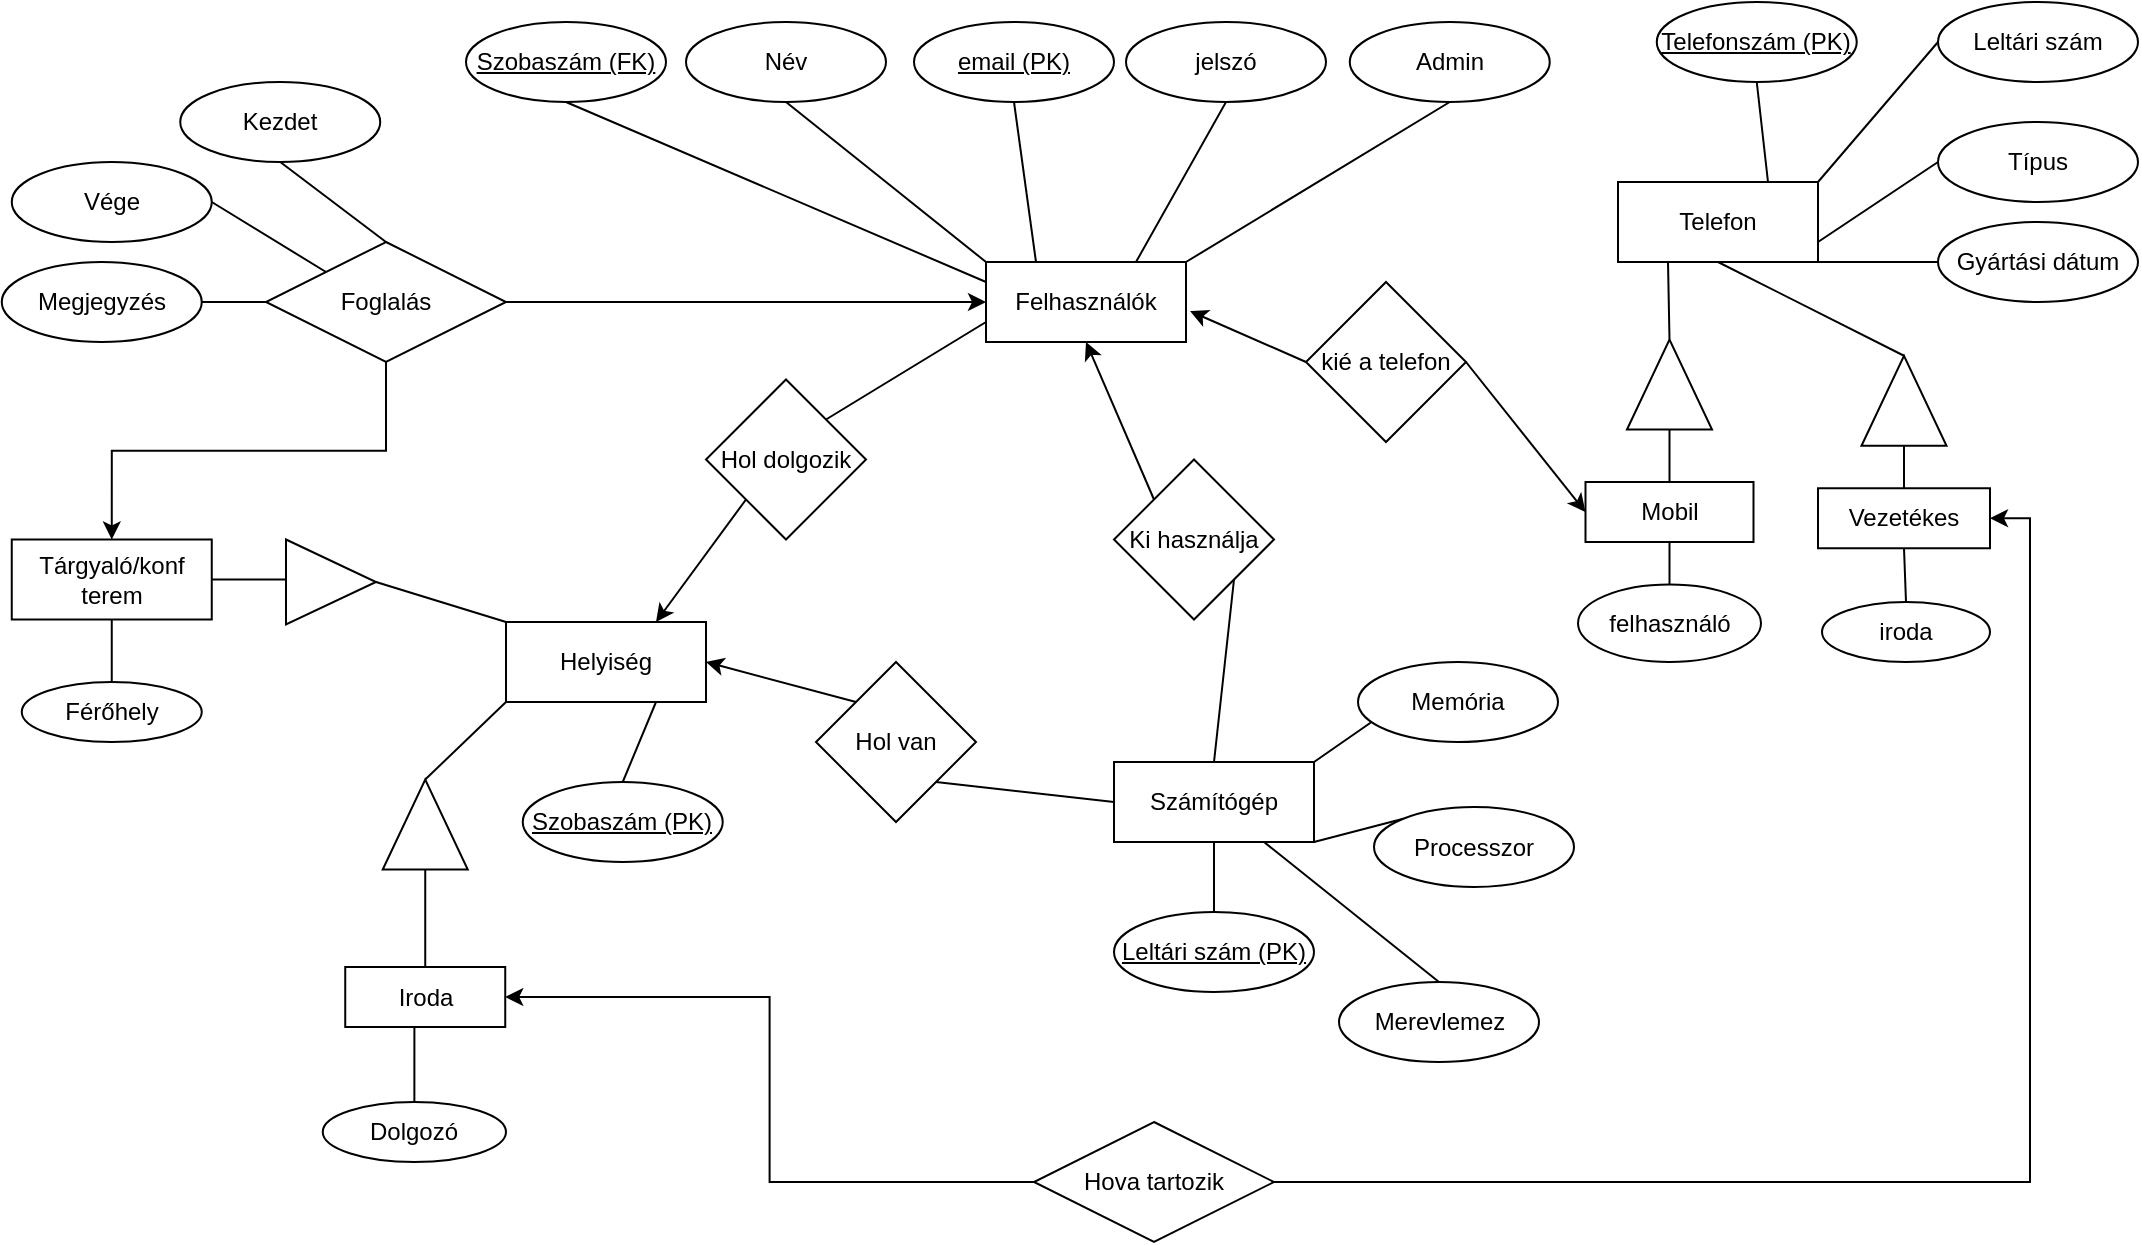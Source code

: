 <mxfile version="24.8.4">
  <diagram name="1 oldal" id="M2lxbGfFCIbtQnFnjS9T">
    <mxGraphModel dx="1928" dy="668" grid="1" gridSize="10" guides="1" tooltips="1" connect="1" arrows="1" fold="1" page="1" pageScale="1" pageWidth="827" pageHeight="1169" math="0" shadow="0">
      <root>
        <mxCell id="0" />
        <mxCell id="1" parent="0" />
        <mxCell id="wdO2a7Mc2enwkq9Drj_M-5" style="rounded=0;orthogonalLoop=1;jettySize=auto;html=1;exitX=0;exitY=0.25;exitDx=0;exitDy=0;entryX=0.5;entryY=1;entryDx=0;entryDy=0;endArrow=none;endFill=0;" edge="1" parent="1" source="J8be5djoPyq5z8u-Urgu-1" target="wdO2a7Mc2enwkq9Drj_M-6">
          <mxGeometry relative="1" as="geometry">
            <mxPoint x="150" y="80" as="targetPoint" />
          </mxGeometry>
        </mxCell>
        <mxCell id="J8be5djoPyq5z8u-Urgu-1" value="Felhasználók" style="whiteSpace=wrap;html=1;align=center;" parent="1" vertex="1">
          <mxGeometry x="350" y="140" width="100" height="40" as="geometry" />
        </mxCell>
        <mxCell id="nqwOCqm9ArOqmD_4J2SY-13" style="rounded=0;orthogonalLoop=1;jettySize=auto;html=1;exitX=0;exitY=0.5;exitDx=0;exitDy=0;entryX=1;entryY=1;entryDx=0;entryDy=0;endArrow=none;endFill=0;" parent="1" source="J8be5djoPyq5z8u-Urgu-3" target="nqwOCqm9ArOqmD_4J2SY-12" edge="1">
          <mxGeometry relative="1" as="geometry" />
        </mxCell>
        <mxCell id="J8be5djoPyq5z8u-Urgu-3" value="Számítógép" style="whiteSpace=wrap;html=1;align=center;" parent="1" vertex="1">
          <mxGeometry x="414" y="390" width="100" height="40" as="geometry" />
        </mxCell>
        <mxCell id="wdO2a7Mc2enwkq9Drj_M-1" style="rounded=0;orthogonalLoop=1;jettySize=auto;html=1;exitX=0.75;exitY=0;exitDx=0;exitDy=0;endArrow=none;endFill=0;entryX=0.5;entryY=1;entryDx=0;entryDy=0;" edge="1" parent="1" source="J8be5djoPyq5z8u-Urgu-4" target="wdO2a7Mc2enwkq9Drj_M-2">
          <mxGeometry relative="1" as="geometry">
            <mxPoint x="740" y="40" as="targetPoint" />
          </mxGeometry>
        </mxCell>
        <mxCell id="J8be5djoPyq5z8u-Urgu-4" value="Telefon" style="whiteSpace=wrap;html=1;align=center;" parent="1" vertex="1">
          <mxGeometry x="666" y="100" width="100" height="40" as="geometry" />
        </mxCell>
        <mxCell id="J8be5djoPyq5z8u-Urgu-21" style="rounded=0;orthogonalLoop=1;jettySize=auto;html=1;exitX=0.5;exitY=1;exitDx=0;exitDy=0;entryX=0;entryY=0;entryDx=0;entryDy=0;endArrow=none;endFill=0;" parent="1" source="J8be5djoPyq5z8u-Urgu-6" target="J8be5djoPyq5z8u-Urgu-1" edge="1">
          <mxGeometry relative="1" as="geometry" />
        </mxCell>
        <mxCell id="J8be5djoPyq5z8u-Urgu-6" value="Név" style="ellipse;whiteSpace=wrap;html=1;align=center;" parent="1" vertex="1">
          <mxGeometry x="200" y="20" width="100" height="40" as="geometry" />
        </mxCell>
        <mxCell id="J8be5djoPyq5z8u-Urgu-22" style="rounded=0;orthogonalLoop=1;jettySize=auto;html=1;exitX=0.5;exitY=1;exitDx=0;exitDy=0;entryX=0.25;entryY=0;entryDx=0;entryDy=0;endArrow=none;endFill=0;" parent="1" source="J8be5djoPyq5z8u-Urgu-7" target="J8be5djoPyq5z8u-Urgu-1" edge="1">
          <mxGeometry relative="1" as="geometry" />
        </mxCell>
        <mxCell id="J8be5djoPyq5z8u-Urgu-7" value="&lt;u&gt;email (PK)&lt;/u&gt;" style="ellipse;whiteSpace=wrap;html=1;align=center;" parent="1" vertex="1">
          <mxGeometry x="314" y="20" width="100" height="40" as="geometry" />
        </mxCell>
        <mxCell id="J8be5djoPyq5z8u-Urgu-24" style="rounded=0;orthogonalLoop=1;jettySize=auto;html=1;exitX=0.5;exitY=1;exitDx=0;exitDy=0;entryX=0.75;entryY=0;entryDx=0;entryDy=0;endArrow=none;endFill=0;" parent="1" source="J8be5djoPyq5z8u-Urgu-9" target="J8be5djoPyq5z8u-Urgu-1" edge="1">
          <mxGeometry relative="1" as="geometry" />
        </mxCell>
        <mxCell id="J8be5djoPyq5z8u-Urgu-9" value="jelszó" style="ellipse;whiteSpace=wrap;html=1;align=center;" parent="1" vertex="1">
          <mxGeometry x="420" y="20" width="100" height="40" as="geometry" />
        </mxCell>
        <mxCell id="J8be5djoPyq5z8u-Urgu-25" style="rounded=0;orthogonalLoop=1;jettySize=auto;html=1;exitX=0.5;exitY=1;exitDx=0;exitDy=0;entryX=1;entryY=0;entryDx=0;entryDy=0;endArrow=none;endFill=0;" parent="1" source="J8be5djoPyq5z8u-Urgu-10" target="J8be5djoPyq5z8u-Urgu-1" edge="1">
          <mxGeometry relative="1" as="geometry" />
        </mxCell>
        <mxCell id="J8be5djoPyq5z8u-Urgu-10" value="Admin" style="ellipse;whiteSpace=wrap;html=1;align=center;" parent="1" vertex="1">
          <mxGeometry x="531.88" y="20" width="100" height="40" as="geometry" />
        </mxCell>
        <mxCell id="J8be5djoPyq5z8u-Urgu-57" style="rounded=0;orthogonalLoop=1;jettySize=auto;html=1;exitX=0;exitY=0.5;exitDx=0;exitDy=0;entryX=1;entryY=0;entryDx=0;entryDy=0;endArrow=none;endFill=0;" parent="1" source="J8be5djoPyq5z8u-Urgu-32" target="J8be5djoPyq5z8u-Urgu-4" edge="1">
          <mxGeometry relative="1" as="geometry" />
        </mxCell>
        <mxCell id="J8be5djoPyq5z8u-Urgu-32" value="Leltári szám" style="ellipse;whiteSpace=wrap;html=1;align=center;" parent="1" vertex="1">
          <mxGeometry x="826" y="10" width="100" height="40" as="geometry" />
        </mxCell>
        <mxCell id="J8be5djoPyq5z8u-Urgu-59" style="rounded=0;orthogonalLoop=1;jettySize=auto;html=1;exitX=0;exitY=0.5;exitDx=0;exitDy=0;entryX=1;entryY=0.75;entryDx=0;entryDy=0;endArrow=none;endFill=0;" parent="1" source="J8be5djoPyq5z8u-Urgu-34" target="J8be5djoPyq5z8u-Urgu-4" edge="1">
          <mxGeometry relative="1" as="geometry" />
        </mxCell>
        <mxCell id="J8be5djoPyq5z8u-Urgu-34" value="Típus" style="ellipse;whiteSpace=wrap;html=1;align=center;" parent="1" vertex="1">
          <mxGeometry x="826" y="70" width="100" height="40" as="geometry" />
        </mxCell>
        <mxCell id="J8be5djoPyq5z8u-Urgu-60" style="rounded=0;orthogonalLoop=1;jettySize=auto;html=1;exitX=0;exitY=0.5;exitDx=0;exitDy=0;entryX=1;entryY=1;entryDx=0;entryDy=0;endArrow=none;endFill=0;" parent="1" source="J8be5djoPyq5z8u-Urgu-35" target="J8be5djoPyq5z8u-Urgu-4" edge="1">
          <mxGeometry relative="1" as="geometry" />
        </mxCell>
        <mxCell id="J8be5djoPyq5z8u-Urgu-35" value="Gyártási dátum" style="ellipse;whiteSpace=wrap;html=1;align=center;" parent="1" vertex="1">
          <mxGeometry x="826" y="120" width="100" height="40" as="geometry" />
        </mxCell>
        <mxCell id="J8be5djoPyq5z8u-Urgu-62" style="rounded=0;orthogonalLoop=1;jettySize=auto;html=1;exitX=0.5;exitY=0;exitDx=0;exitDy=0;entryX=0.5;entryY=1;entryDx=0;entryDy=0;endArrow=none;endFill=0;" parent="1" source="J8be5djoPyq5z8u-Urgu-44" target="J8be5djoPyq5z8u-Urgu-3" edge="1">
          <mxGeometry relative="1" as="geometry" />
        </mxCell>
        <mxCell id="J8be5djoPyq5z8u-Urgu-44" value="&lt;u&gt;Leltári szám (PK)&lt;/u&gt;" style="ellipse;whiteSpace=wrap;html=1;align=center;" parent="1" vertex="1">
          <mxGeometry x="414" y="465" width="100" height="40" as="geometry" />
        </mxCell>
        <mxCell id="J8be5djoPyq5z8u-Urgu-63" style="rounded=0;orthogonalLoop=1;jettySize=auto;html=1;exitX=0;exitY=0;exitDx=0;exitDy=0;entryX=1;entryY=1;entryDx=0;entryDy=0;endArrow=none;endFill=0;" parent="1" source="J8be5djoPyq5z8u-Urgu-45" target="J8be5djoPyq5z8u-Urgu-3" edge="1">
          <mxGeometry relative="1" as="geometry" />
        </mxCell>
        <mxCell id="J8be5djoPyq5z8u-Urgu-45" value="Processzor" style="ellipse;whiteSpace=wrap;html=1;align=center;" parent="1" vertex="1">
          <mxGeometry x="544" y="412.5" width="100" height="40" as="geometry" />
        </mxCell>
        <mxCell id="J8be5djoPyq5z8u-Urgu-64" style="rounded=0;orthogonalLoop=1;jettySize=auto;html=1;exitX=0.5;exitY=0;exitDx=0;exitDy=0;entryX=1;entryY=0;entryDx=0;entryDy=0;endArrow=none;endFill=0;" parent="1" source="J8be5djoPyq5z8u-Urgu-46" target="J8be5djoPyq5z8u-Urgu-3" edge="1">
          <mxGeometry relative="1" as="geometry" />
        </mxCell>
        <mxCell id="J8be5djoPyq5z8u-Urgu-46" value="Memória" style="ellipse;whiteSpace=wrap;html=1;align=center;" parent="1" vertex="1">
          <mxGeometry x="536" y="340" width="100" height="40" as="geometry" />
        </mxCell>
        <mxCell id="J8be5djoPyq5z8u-Urgu-61" style="rounded=0;orthogonalLoop=1;jettySize=auto;html=1;exitX=0.5;exitY=0;exitDx=0;exitDy=0;entryX=0.75;entryY=1;entryDx=0;entryDy=0;endArrow=none;endFill=0;" parent="1" source="J8be5djoPyq5z8u-Urgu-47" target="J8be5djoPyq5z8u-Urgu-3" edge="1">
          <mxGeometry relative="1" as="geometry" />
        </mxCell>
        <mxCell id="J8be5djoPyq5z8u-Urgu-47" value="Merevlemez" style="ellipse;whiteSpace=wrap;html=1;align=center;" parent="1" vertex="1">
          <mxGeometry x="526.5" y="500" width="100" height="40" as="geometry" />
        </mxCell>
        <mxCell id="XJ3Val_hjWEMoDBAJj5s-3" style="rounded=0;orthogonalLoop=1;jettySize=auto;html=1;exitX=1;exitY=0.5;exitDx=0;exitDy=0;entryX=0.25;entryY=1;entryDx=0;entryDy=0;endArrow=none;endFill=0;" parent="1" source="XJ3Val_hjWEMoDBAJj5s-1" target="J8be5djoPyq5z8u-Urgu-4" edge="1">
          <mxGeometry relative="1" as="geometry" />
        </mxCell>
        <mxCell id="XJ3Val_hjWEMoDBAJj5s-1" value="" style="triangle;whiteSpace=wrap;html=1;rotation=-90;" parent="1" vertex="1">
          <mxGeometry x="669.25" y="180" width="45" height="42.5" as="geometry" />
        </mxCell>
        <mxCell id="XJ3Val_hjWEMoDBAJj5s-4" style="rounded=0;orthogonalLoop=1;jettySize=auto;html=1;exitX=1;exitY=0.5;exitDx=0;exitDy=0;entryX=0.5;entryY=1;entryDx=0;entryDy=0;endArrow=none;endFill=0;" parent="1" source="XJ3Val_hjWEMoDBAJj5s-2" target="J8be5djoPyq5z8u-Urgu-4" edge="1">
          <mxGeometry relative="1" as="geometry" />
        </mxCell>
        <mxCell id="XJ3Val_hjWEMoDBAJj5s-2" value="" style="triangle;whiteSpace=wrap;html=1;rotation=-90;" parent="1" vertex="1">
          <mxGeometry x="786.5" y="188.13" width="45" height="42.5" as="geometry" />
        </mxCell>
        <mxCell id="XJ3Val_hjWEMoDBAJj5s-6" style="rounded=0;orthogonalLoop=1;jettySize=auto;html=1;exitX=0.5;exitY=0;exitDx=0;exitDy=0;entryX=0;entryY=0.5;entryDx=0;entryDy=0;endArrow=none;endFill=0;" parent="1" source="XJ3Val_hjWEMoDBAJj5s-26" target="XJ3Val_hjWEMoDBAJj5s-2" edge="1">
          <mxGeometry relative="1" as="geometry">
            <mxPoint x="772.0" y="243.13" as="sourcePoint" />
            <mxPoint x="854" y="227.13" as="targetPoint" />
          </mxGeometry>
        </mxCell>
        <mxCell id="nqwOCqm9ArOqmD_4J2SY-43" style="rounded=0;orthogonalLoop=1;jettySize=auto;html=1;exitX=1;exitY=0.5;exitDx=0;exitDy=0;entryX=0;entryY=0.5;entryDx=0;entryDy=0;" parent="1" source="XJ3Val_hjWEMoDBAJj5s-7" target="XJ3Val_hjWEMoDBAJj5s-24" edge="1">
          <mxGeometry relative="1" as="geometry" />
        </mxCell>
        <mxCell id="XJ3Val_hjWEMoDBAJj5s-7" value="kié a telefon" style="rhombus;whiteSpace=wrap;html=1;" parent="1" vertex="1">
          <mxGeometry x="510" y="150" width="80" height="80" as="geometry" />
        </mxCell>
        <mxCell id="XJ3Val_hjWEMoDBAJj5s-8" style="rounded=0;orthogonalLoop=1;jettySize=auto;html=1;exitX=0;exitY=0.5;exitDx=0;exitDy=0;entryX=1.02;entryY=0.614;entryDx=0;entryDy=0;entryPerimeter=0;" parent="1" source="XJ3Val_hjWEMoDBAJj5s-7" target="J8be5djoPyq5z8u-Urgu-1" edge="1">
          <mxGeometry relative="1" as="geometry" />
        </mxCell>
        <mxCell id="XJ3Val_hjWEMoDBAJj5s-12" style="rounded=0;orthogonalLoop=1;jettySize=auto;html=1;exitX=0;exitY=0;exitDx=0;exitDy=0;entryX=0.5;entryY=1;entryDx=0;entryDy=0;" parent="1" source="XJ3Val_hjWEMoDBAJj5s-11" target="J8be5djoPyq5z8u-Urgu-1" edge="1">
          <mxGeometry relative="1" as="geometry" />
        </mxCell>
        <mxCell id="wdO2a7Mc2enwkq9Drj_M-16" style="rounded=0;orthogonalLoop=1;jettySize=auto;html=1;exitX=1;exitY=1;exitDx=0;exitDy=0;entryX=0.5;entryY=0;entryDx=0;entryDy=0;endArrow=none;endFill=0;" edge="1" parent="1" source="XJ3Val_hjWEMoDBAJj5s-11" target="J8be5djoPyq5z8u-Urgu-3">
          <mxGeometry relative="1" as="geometry" />
        </mxCell>
        <mxCell id="XJ3Val_hjWEMoDBAJj5s-11" value="Ki használja" style="rhombus;whiteSpace=wrap;html=1;" parent="1" vertex="1">
          <mxGeometry x="414" y="238.75" width="80" height="80" as="geometry" />
        </mxCell>
        <mxCell id="XJ3Val_hjWEMoDBAJj5s-19" style="rounded=0;orthogonalLoop=1;jettySize=auto;html=1;exitX=0.5;exitY=0;exitDx=0;exitDy=0;entryX=0.75;entryY=1;entryDx=0;entryDy=0;endArrow=none;endFill=0;" parent="1" source="XJ3Val_hjWEMoDBAJj5s-14" target="XJ3Val_hjWEMoDBAJj5s-18" edge="1">
          <mxGeometry relative="1" as="geometry" />
        </mxCell>
        <mxCell id="XJ3Val_hjWEMoDBAJj5s-14" value="Szobaszám (PK)" style="ellipse;whiteSpace=wrap;html=1;align=center;fontStyle=4;" parent="1" vertex="1">
          <mxGeometry x="118.37" y="400" width="100" height="40" as="geometry" />
        </mxCell>
        <mxCell id="XJ3Val_hjWEMoDBAJj5s-17" style="rounded=0;orthogonalLoop=1;jettySize=auto;html=1;exitX=1;exitY=0;exitDx=0;exitDy=0;entryX=0;entryY=0.75;entryDx=0;entryDy=0;endArrow=none;endFill=0;" parent="1" source="XJ3Val_hjWEMoDBAJj5s-16" target="J8be5djoPyq5z8u-Urgu-1" edge="1">
          <mxGeometry relative="1" as="geometry" />
        </mxCell>
        <mxCell id="XJ3Val_hjWEMoDBAJj5s-16" value="Hol dolgozik" style="rhombus;whiteSpace=wrap;html=1;" parent="1" vertex="1">
          <mxGeometry x="210" y="198.75" width="80" height="80" as="geometry" />
        </mxCell>
        <mxCell id="XJ3Val_hjWEMoDBAJj5s-20" style="rounded=0;orthogonalLoop=1;jettySize=auto;html=1;exitX=0;exitY=1;exitDx=0;exitDy=0;entryX=0.75;entryY=0;entryDx=0;entryDy=0;endArrow=classic;endFill=1;" parent="1" source="XJ3Val_hjWEMoDBAJj5s-16" target="XJ3Val_hjWEMoDBAJj5s-18" edge="1">
          <mxGeometry relative="1" as="geometry" />
        </mxCell>
        <mxCell id="XJ3Val_hjWEMoDBAJj5s-18" value="Helyiség" style="whiteSpace=wrap;html=1;align=center;" parent="1" vertex="1">
          <mxGeometry x="110" y="320" width="100" height="40" as="geometry" />
        </mxCell>
        <mxCell id="nqwOCqm9ArOqmD_4J2SY-50" style="rounded=0;orthogonalLoop=1;jettySize=auto;html=1;exitX=0.5;exitY=0;exitDx=0;exitDy=0;entryX=0;entryY=0.5;entryDx=0;entryDy=0;endArrow=none;endFill=0;" parent="1" source="XJ3Val_hjWEMoDBAJj5s-24" target="XJ3Val_hjWEMoDBAJj5s-1" edge="1">
          <mxGeometry relative="1" as="geometry" />
        </mxCell>
        <mxCell id="XJ3Val_hjWEMoDBAJj5s-24" value="Mobil" style="whiteSpace=wrap;html=1;align=center;" parent="1" vertex="1">
          <mxGeometry x="649.75" y="250" width="84" height="30" as="geometry" />
        </mxCell>
        <mxCell id="XJ3Val_hjWEMoDBAJj5s-26" value="Vezetékes" style="whiteSpace=wrap;html=1;align=center;" parent="1" vertex="1">
          <mxGeometry x="766" y="253.13" width="86" height="30" as="geometry" />
        </mxCell>
        <mxCell id="XJ3Val_hjWEMoDBAJj5s-28" style="rounded=0;orthogonalLoop=1;jettySize=auto;html=1;exitX=0.5;exitY=0;exitDx=0;exitDy=0;entryX=0.5;entryY=1;entryDx=0;entryDy=0;endArrow=none;endFill=0;" parent="1" source="XJ3Val_hjWEMoDBAJj5s-27" target="XJ3Val_hjWEMoDBAJj5s-24" edge="1">
          <mxGeometry relative="1" as="geometry" />
        </mxCell>
        <mxCell id="XJ3Val_hjWEMoDBAJj5s-27" value="felhasználó" style="ellipse;whiteSpace=wrap;html=1;align=center;" parent="1" vertex="1">
          <mxGeometry x="646" y="301.25" width="91.5" height="38.75" as="geometry" />
        </mxCell>
        <mxCell id="XJ3Val_hjWEMoDBAJj5s-31" style="rounded=0;orthogonalLoop=1;jettySize=auto;html=1;exitX=0.5;exitY=0;exitDx=0;exitDy=0;entryX=0.5;entryY=1;entryDx=0;entryDy=0;endArrow=none;endFill=0;" parent="1" source="XJ3Val_hjWEMoDBAJj5s-30" target="XJ3Val_hjWEMoDBAJj5s-26" edge="1">
          <mxGeometry relative="1" as="geometry" />
        </mxCell>
        <mxCell id="XJ3Val_hjWEMoDBAJj5s-30" value="iroda" style="ellipse;whiteSpace=wrap;html=1;align=center;" parent="1" vertex="1">
          <mxGeometry x="768" y="310" width="84" height="30" as="geometry" />
        </mxCell>
        <mxCell id="XJ3Val_hjWEMoDBAJj5s-36" style="rounded=0;orthogonalLoop=1;jettySize=auto;html=1;exitX=1;exitY=0.5;exitDx=0;exitDy=0;entryX=0;entryY=1;entryDx=0;entryDy=0;endArrow=none;endFill=0;" parent="1" source="XJ3Val_hjWEMoDBAJj5s-35" target="XJ3Val_hjWEMoDBAJj5s-18" edge="1">
          <mxGeometry relative="1" as="geometry" />
        </mxCell>
        <mxCell id="XJ3Val_hjWEMoDBAJj5s-35" value="" style="triangle;whiteSpace=wrap;html=1;rotation=-90;" parent="1" vertex="1">
          <mxGeometry x="47.12" y="400" width="45" height="42.5" as="geometry" />
        </mxCell>
        <mxCell id="XJ3Val_hjWEMoDBAJj5s-38" style="rounded=0;orthogonalLoop=1;jettySize=auto;html=1;exitX=0.5;exitY=0;exitDx=0;exitDy=0;entryX=0;entryY=0.5;entryDx=0;entryDy=0;endArrow=none;endFill=0;" parent="1" source="XJ3Val_hjWEMoDBAJj5s-37" target="XJ3Val_hjWEMoDBAJj5s-35" edge="1">
          <mxGeometry relative="1" as="geometry" />
        </mxCell>
        <mxCell id="wdO2a7Mc2enwkq9Drj_M-22" style="edgeStyle=orthogonalEdgeStyle;rounded=0;orthogonalLoop=1;jettySize=auto;html=1;exitX=0.5;exitY=1;exitDx=0;exitDy=0;endArrow=none;endFill=0;entryX=0.5;entryY=0;entryDx=0;entryDy=0;" edge="1" parent="1" source="XJ3Val_hjWEMoDBAJj5s-37" target="wdO2a7Mc2enwkq9Drj_M-23">
          <mxGeometry relative="1" as="geometry">
            <mxPoint x="69.5" y="550" as="targetPoint" />
          </mxGeometry>
        </mxCell>
        <mxCell id="XJ3Val_hjWEMoDBAJj5s-37" value="Iroda" style="whiteSpace=wrap;html=1;align=center;" parent="1" vertex="1">
          <mxGeometry x="29.62" y="492.5" width="80" height="30" as="geometry" />
        </mxCell>
        <mxCell id="nqwOCqm9ArOqmD_4J2SY-6" style="rounded=0;orthogonalLoop=1;jettySize=auto;html=1;exitX=1;exitY=0.5;exitDx=0;exitDy=0;entryX=0;entryY=0;entryDx=0;entryDy=0;endArrow=none;endFill=0;" parent="1" source="nqwOCqm9ArOqmD_4J2SY-1" target="XJ3Val_hjWEMoDBAJj5s-18" edge="1">
          <mxGeometry relative="1" as="geometry" />
        </mxCell>
        <mxCell id="nqwOCqm9ArOqmD_4J2SY-1" value="" style="triangle;whiteSpace=wrap;html=1;rotation=0;" parent="1" vertex="1">
          <mxGeometry y="278.75" width="45" height="42.5" as="geometry" />
        </mxCell>
        <mxCell id="nqwOCqm9ArOqmD_4J2SY-2" style="rounded=0;orthogonalLoop=1;jettySize=auto;html=1;exitX=1;exitY=0.5;exitDx=0;exitDy=0;entryX=0;entryY=0.5;entryDx=0;entryDy=0;endArrow=none;endFill=0;edgeStyle=orthogonalEdgeStyle;" parent="1" source="wdO2a7Mc2enwkq9Drj_M-11" target="nqwOCqm9ArOqmD_4J2SY-1" edge="1">
          <mxGeometry relative="1" as="geometry">
            <mxPoint x="275" y="555" as="sourcePoint" />
          </mxGeometry>
        </mxCell>
        <mxCell id="nqwOCqm9ArOqmD_4J2SY-41" style="rounded=0;orthogonalLoop=1;jettySize=auto;html=1;exitX=0.5;exitY=1;exitDx=0;exitDy=0;entryX=0.5;entryY=0;entryDx=0;entryDy=0;endArrow=none;endFill=0;" parent="1" source="wdO2a7Mc2enwkq9Drj_M-11" target="nqwOCqm9ArOqmD_4J2SY-42" edge="1">
          <mxGeometry relative="1" as="geometry">
            <mxPoint x="220" y="650" as="targetPoint" />
            <mxPoint x="275" y="595" as="sourcePoint" />
          </mxGeometry>
        </mxCell>
        <mxCell id="nqwOCqm9ArOqmD_4J2SY-14" style="rounded=0;orthogonalLoop=1;jettySize=auto;html=1;exitX=0;exitY=0;exitDx=0;exitDy=0;entryX=1;entryY=0.5;entryDx=0;entryDy=0;" parent="1" source="nqwOCqm9ArOqmD_4J2SY-12" target="XJ3Val_hjWEMoDBAJj5s-18" edge="1">
          <mxGeometry relative="1" as="geometry" />
        </mxCell>
        <mxCell id="nqwOCqm9ArOqmD_4J2SY-12" value="Hol van" style="rhombus;whiteSpace=wrap;html=1;" parent="1" vertex="1">
          <mxGeometry x="265" y="340" width="80" height="80" as="geometry" />
        </mxCell>
        <mxCell id="nqwOCqm9ArOqmD_4J2SY-23" value="Kezdet" style="ellipse;whiteSpace=wrap;html=1;align=center;" parent="1" vertex="1">
          <mxGeometry x="-52.88" y="50" width="100" height="40" as="geometry" />
        </mxCell>
        <mxCell id="nqwOCqm9ArOqmD_4J2SY-24" value="Vége" style="ellipse;whiteSpace=wrap;html=1;align=center;" parent="1" vertex="1">
          <mxGeometry x="-137.12" y="90" width="100" height="40" as="geometry" />
        </mxCell>
        <mxCell id="nqwOCqm9ArOqmD_4J2SY-25" value="Megjegyzés" style="ellipse;whiteSpace=wrap;html=1;align=center;" parent="1" vertex="1">
          <mxGeometry x="-142.12" y="140" width="100" height="40" as="geometry" />
        </mxCell>
        <mxCell id="nqwOCqm9ArOqmD_4J2SY-29" style="rounded=0;orthogonalLoop=1;jettySize=auto;html=1;exitX=0;exitY=0.5;exitDx=0;exitDy=0;endArrow=none;endFill=0;entryX=1;entryY=0.5;entryDx=0;entryDy=0;" parent="1" source="wdO2a7Mc2enwkq9Drj_M-12" target="nqwOCqm9ArOqmD_4J2SY-25" edge="1">
          <mxGeometry relative="1" as="geometry">
            <mxPoint x="405.62" y="335" as="targetPoint" />
          </mxGeometry>
        </mxCell>
        <mxCell id="nqwOCqm9ArOqmD_4J2SY-42" value="Férőhely" style="ellipse;whiteSpace=wrap;html=1;align=center;" parent="1" vertex="1">
          <mxGeometry x="-132.12" y="350" width="90" height="30" as="geometry" />
        </mxCell>
        <mxCell id="wdO2a7Mc2enwkq9Drj_M-2" value="&lt;u&gt;Telefonszám (PK)&lt;/u&gt;" style="ellipse;whiteSpace=wrap;html=1;align=center;" vertex="1" parent="1">
          <mxGeometry x="685.38" y="10" width="100" height="40" as="geometry" />
        </mxCell>
        <mxCell id="wdO2a7Mc2enwkq9Drj_M-6" value="&lt;u&gt;Szobaszám (FK)&lt;/u&gt;" style="ellipse;whiteSpace=wrap;html=1;align=center;" vertex="1" parent="1">
          <mxGeometry x="90" y="20" width="100" height="40" as="geometry" />
        </mxCell>
        <mxCell id="wdO2a7Mc2enwkq9Drj_M-9" style="rounded=0;orthogonalLoop=1;jettySize=auto;html=1;exitX=0.5;exitY=0;exitDx=0;exitDy=0;endArrow=none;endFill=0;entryX=0.5;entryY=1;entryDx=0;entryDy=0;" edge="1" parent="1" source="wdO2a7Mc2enwkq9Drj_M-12" target="nqwOCqm9ArOqmD_4J2SY-23">
          <mxGeometry relative="1" as="geometry">
            <mxPoint x="163.62" y="125" as="targetPoint" />
            <mxPoint x="113.62" y="150" as="sourcePoint" />
          </mxGeometry>
        </mxCell>
        <mxCell id="wdO2a7Mc2enwkq9Drj_M-10" style="rounded=0;orthogonalLoop=1;jettySize=auto;html=1;exitX=0;exitY=0;exitDx=0;exitDy=0;endArrow=none;endFill=0;entryX=1;entryY=0.5;entryDx=0;entryDy=0;" edge="1" parent="1" source="wdO2a7Mc2enwkq9Drj_M-12" target="nqwOCqm9ArOqmD_4J2SY-24">
          <mxGeometry relative="1" as="geometry">
            <mxPoint x="153.62" y="205" as="targetPoint" />
            <mxPoint x="113.62" y="180" as="sourcePoint" />
          </mxGeometry>
        </mxCell>
        <mxCell id="wdO2a7Mc2enwkq9Drj_M-11" value="Tárgyaló/konf terem" style="whiteSpace=wrap;html=1;align=center;" vertex="1" parent="1">
          <mxGeometry x="-137.12" y="278.75" width="100" height="40" as="geometry" />
        </mxCell>
        <mxCell id="wdO2a7Mc2enwkq9Drj_M-13" style="rounded=0;orthogonalLoop=1;jettySize=auto;html=1;exitX=1;exitY=0.5;exitDx=0;exitDy=0;entryX=0;entryY=0.5;entryDx=0;entryDy=0;" edge="1" parent="1" source="wdO2a7Mc2enwkq9Drj_M-12" target="J8be5djoPyq5z8u-Urgu-1">
          <mxGeometry relative="1" as="geometry" />
        </mxCell>
        <mxCell id="wdO2a7Mc2enwkq9Drj_M-14" style="edgeStyle=orthogonalEdgeStyle;rounded=0;orthogonalLoop=1;jettySize=auto;html=1;exitX=0.5;exitY=1;exitDx=0;exitDy=0;entryX=0.5;entryY=0;entryDx=0;entryDy=0;" edge="1" parent="1" source="wdO2a7Mc2enwkq9Drj_M-12" target="wdO2a7Mc2enwkq9Drj_M-11">
          <mxGeometry relative="1" as="geometry" />
        </mxCell>
        <mxCell id="wdO2a7Mc2enwkq9Drj_M-12" value="Foglalás" style="shape=rhombus;perimeter=rhombusPerimeter;whiteSpace=wrap;html=1;align=center;" vertex="1" parent="1">
          <mxGeometry x="-10" y="130" width="120" height="60" as="geometry" />
        </mxCell>
        <mxCell id="wdO2a7Mc2enwkq9Drj_M-20" style="edgeStyle=orthogonalEdgeStyle;rounded=0;orthogonalLoop=1;jettySize=auto;html=1;exitX=0;exitY=0.5;exitDx=0;exitDy=0;entryX=1;entryY=0.5;entryDx=0;entryDy=0;" edge="1" parent="1" source="wdO2a7Mc2enwkq9Drj_M-19" target="XJ3Val_hjWEMoDBAJj5s-37">
          <mxGeometry relative="1" as="geometry" />
        </mxCell>
        <mxCell id="wdO2a7Mc2enwkq9Drj_M-21" style="edgeStyle=orthogonalEdgeStyle;rounded=0;orthogonalLoop=1;jettySize=auto;html=1;exitX=1;exitY=0.5;exitDx=0;exitDy=0;entryX=1;entryY=0.5;entryDx=0;entryDy=0;" edge="1" parent="1" source="wdO2a7Mc2enwkq9Drj_M-19" target="XJ3Val_hjWEMoDBAJj5s-26">
          <mxGeometry relative="1" as="geometry" />
        </mxCell>
        <mxCell id="wdO2a7Mc2enwkq9Drj_M-19" value="Hova tartozik" style="shape=rhombus;perimeter=rhombusPerimeter;whiteSpace=wrap;html=1;align=center;" vertex="1" parent="1">
          <mxGeometry x="374" y="570" width="120" height="60" as="geometry" />
        </mxCell>
        <mxCell id="wdO2a7Mc2enwkq9Drj_M-23" value="Dolgozó" style="ellipse;whiteSpace=wrap;html=1;align=center;" vertex="1" parent="1">
          <mxGeometry x="18.37" y="560" width="91.63" height="30" as="geometry" />
        </mxCell>
      </root>
    </mxGraphModel>
  </diagram>
</mxfile>
